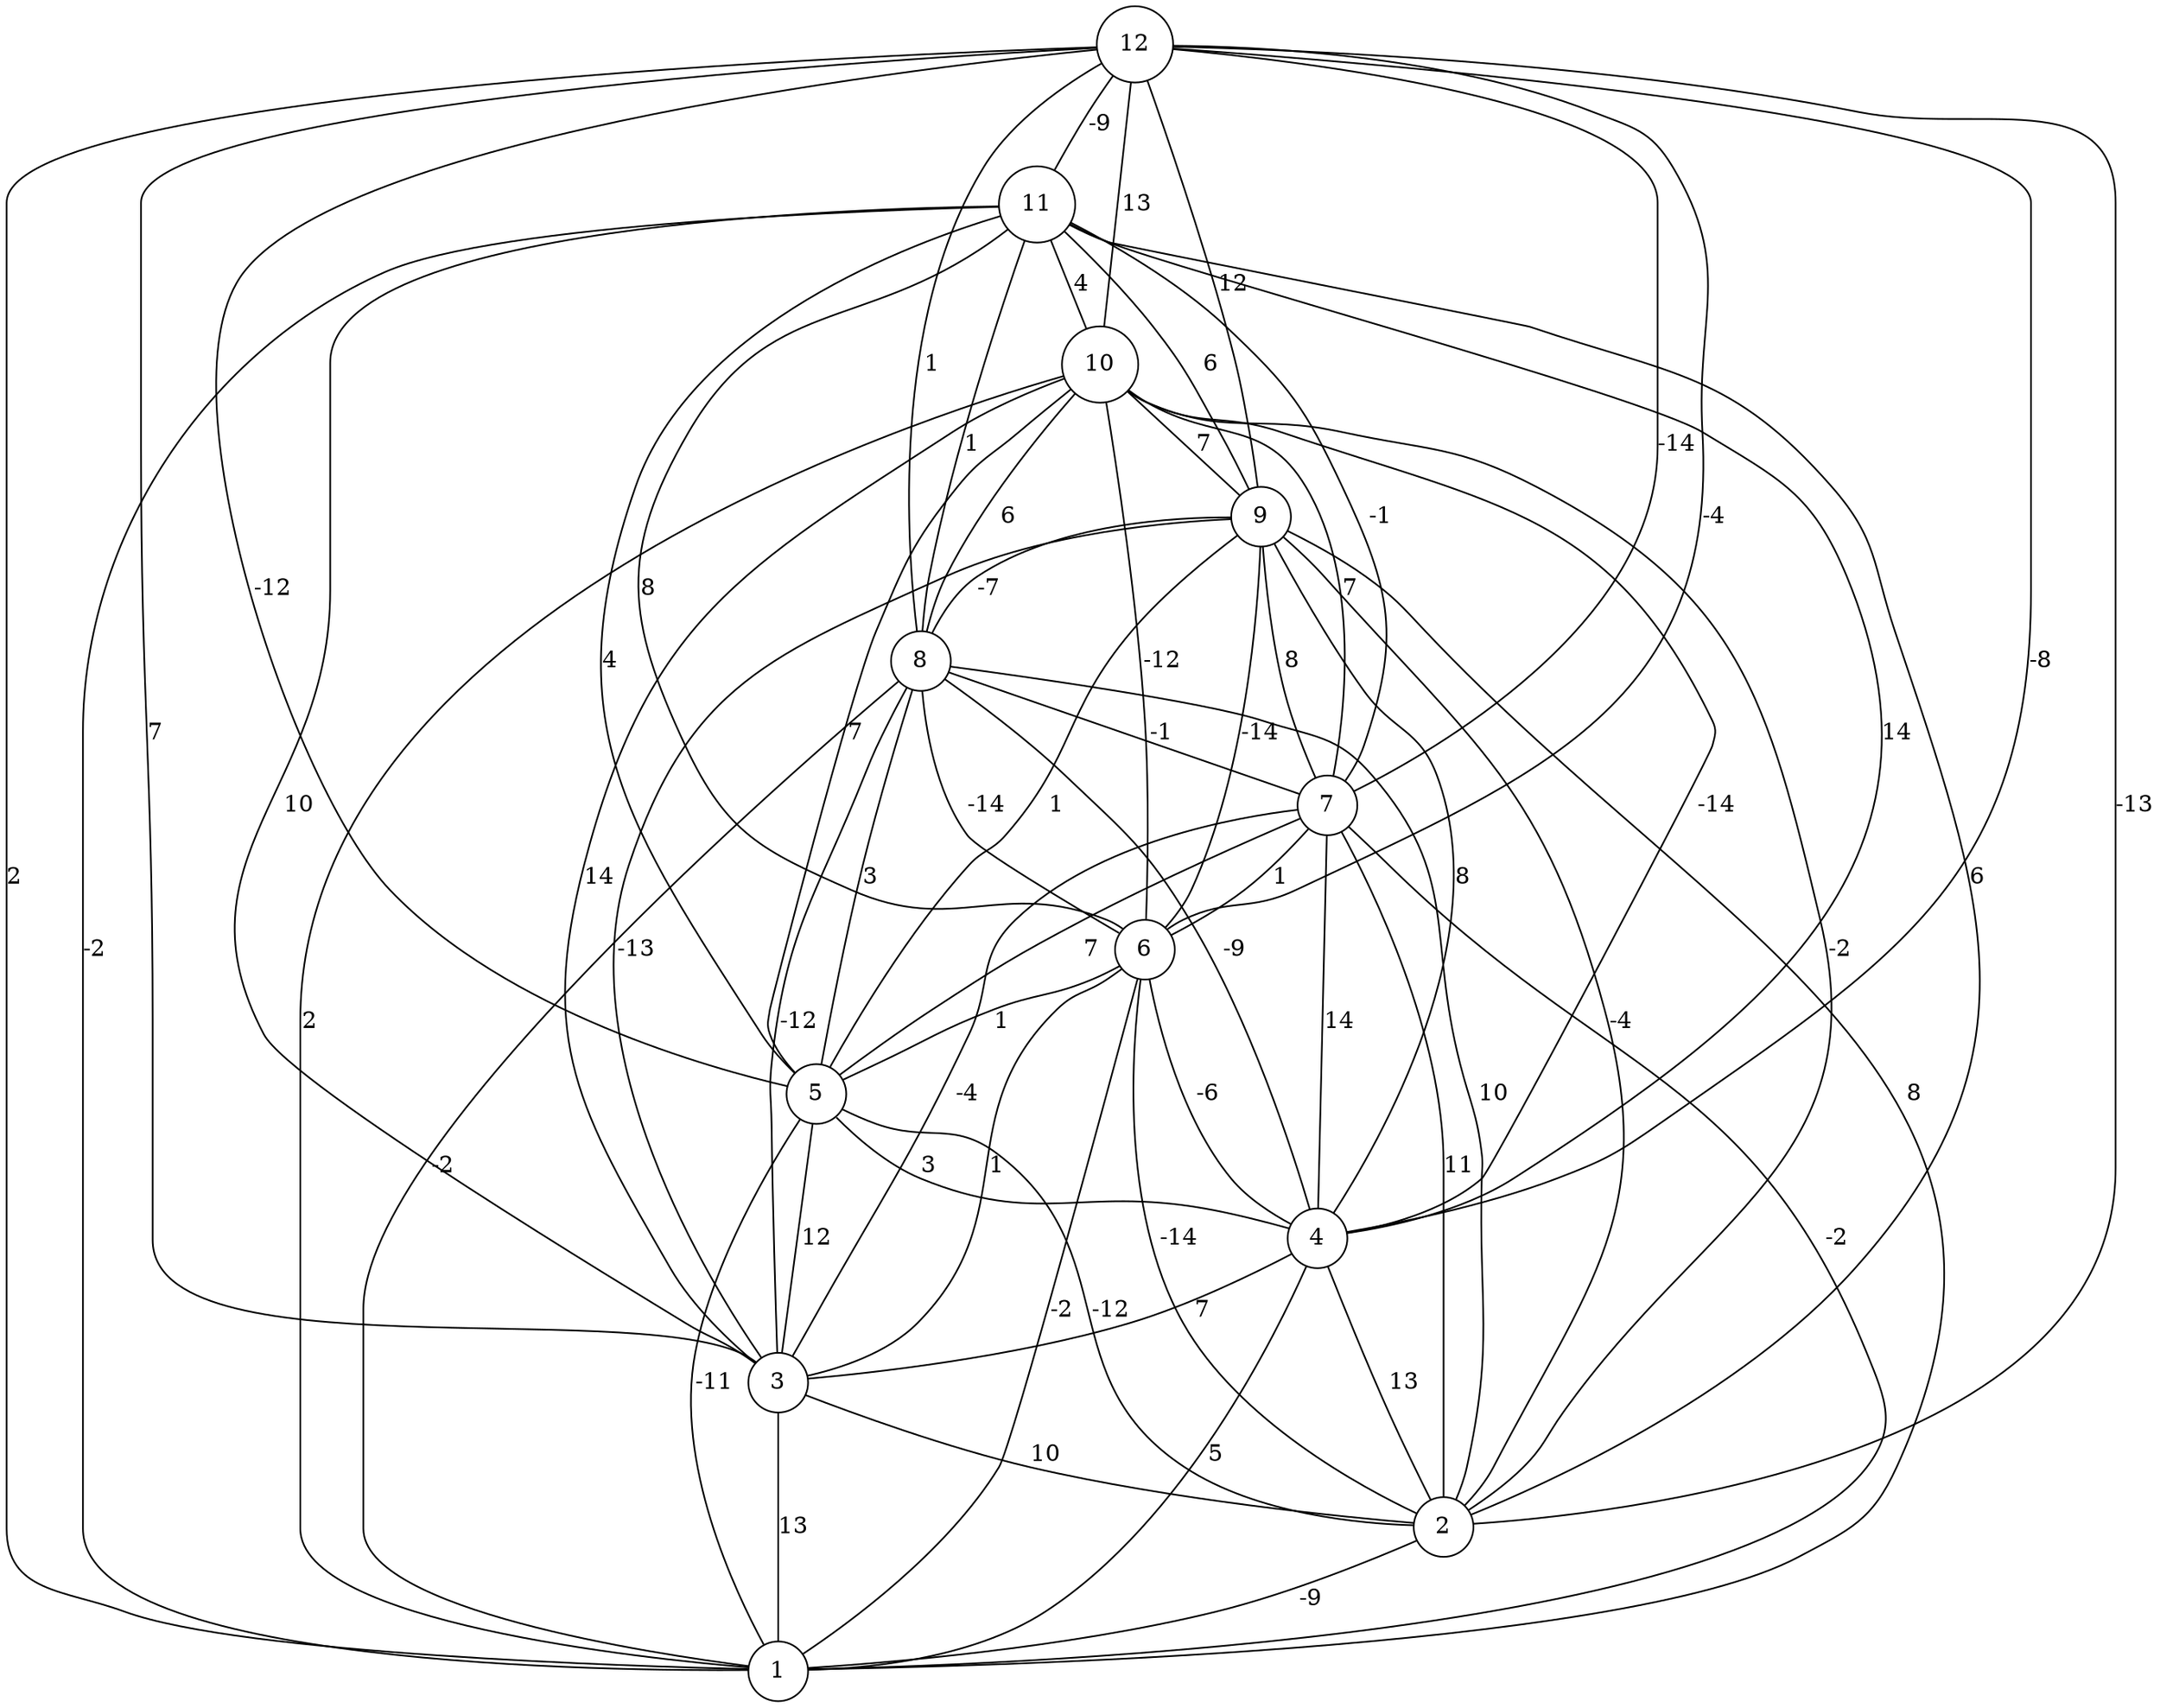 graph { 
	 fontname="Helvetica,Arial,sans-serif" 
	 node [shape = circle]; 
	 12 -- 1 [label = "2"];
	 12 -- 2 [label = "-13"];
	 12 -- 3 [label = "7"];
	 12 -- 4 [label = "-8"];
	 12 -- 5 [label = "-12"];
	 12 -- 6 [label = "-4"];
	 12 -- 7 [label = "-14"];
	 12 -- 8 [label = "1"];
	 12 -- 9 [label = "12"];
	 12 -- 10 [label = "13"];
	 12 -- 11 [label = "-9"];
	 11 -- 1 [label = "-2"];
	 11 -- 2 [label = "6"];
	 11 -- 3 [label = "10"];
	 11 -- 4 [label = "14"];
	 11 -- 5 [label = "4"];
	 11 -- 6 [label = "8"];
	 11 -- 7 [label = "-1"];
	 11 -- 8 [label = "1"];
	 11 -- 9 [label = "6"];
	 11 -- 10 [label = "4"];
	 10 -- 1 [label = "2"];
	 10 -- 2 [label = "-2"];
	 10 -- 3 [label = "14"];
	 10 -- 4 [label = "-14"];
	 10 -- 5 [label = "7"];
	 10 -- 6 [label = "-12"];
	 10 -- 7 [label = "7"];
	 10 -- 8 [label = "6"];
	 10 -- 9 [label = "7"];
	 9 -- 1 [label = "8"];
	 9 -- 2 [label = "-4"];
	 9 -- 3 [label = "-13"];
	 9 -- 4 [label = "8"];
	 9 -- 5 [label = "1"];
	 9 -- 6 [label = "-14"];
	 9 -- 7 [label = "8"];
	 9 -- 8 [label = "-7"];
	 8 -- 1 [label = "-2"];
	 8 -- 2 [label = "10"];
	 8 -- 3 [label = "-12"];
	 8 -- 4 [label = "-9"];
	 8 -- 5 [label = "3"];
	 8 -- 6 [label = "-14"];
	 8 -- 7 [label = "-1"];
	 7 -- 1 [label = "-2"];
	 7 -- 2 [label = "11"];
	 7 -- 3 [label = "-4"];
	 7 -- 4 [label = "14"];
	 7 -- 5 [label = "7"];
	 7 -- 6 [label = "1"];
	 6 -- 1 [label = "-2"];
	 6 -- 2 [label = "-14"];
	 6 -- 3 [label = "1"];
	 6 -- 4 [label = "-6"];
	 6 -- 5 [label = "1"];
	 5 -- 1 [label = "-11"];
	 5 -- 2 [label = "-12"];
	 5 -- 3 [label = "12"];
	 5 -- 4 [label = "3"];
	 4 -- 1 [label = "5"];
	 4 -- 2 [label = "13"];
	 4 -- 3 [label = "7"];
	 3 -- 1 [label = "13"];
	 3 -- 2 [label = "10"];
	 2 -- 1 [label = "-9"];
	 1;
	 2;
	 3;
	 4;
	 5;
	 6;
	 7;
	 8;
	 9;
	 10;
	 11;
	 12;
}
